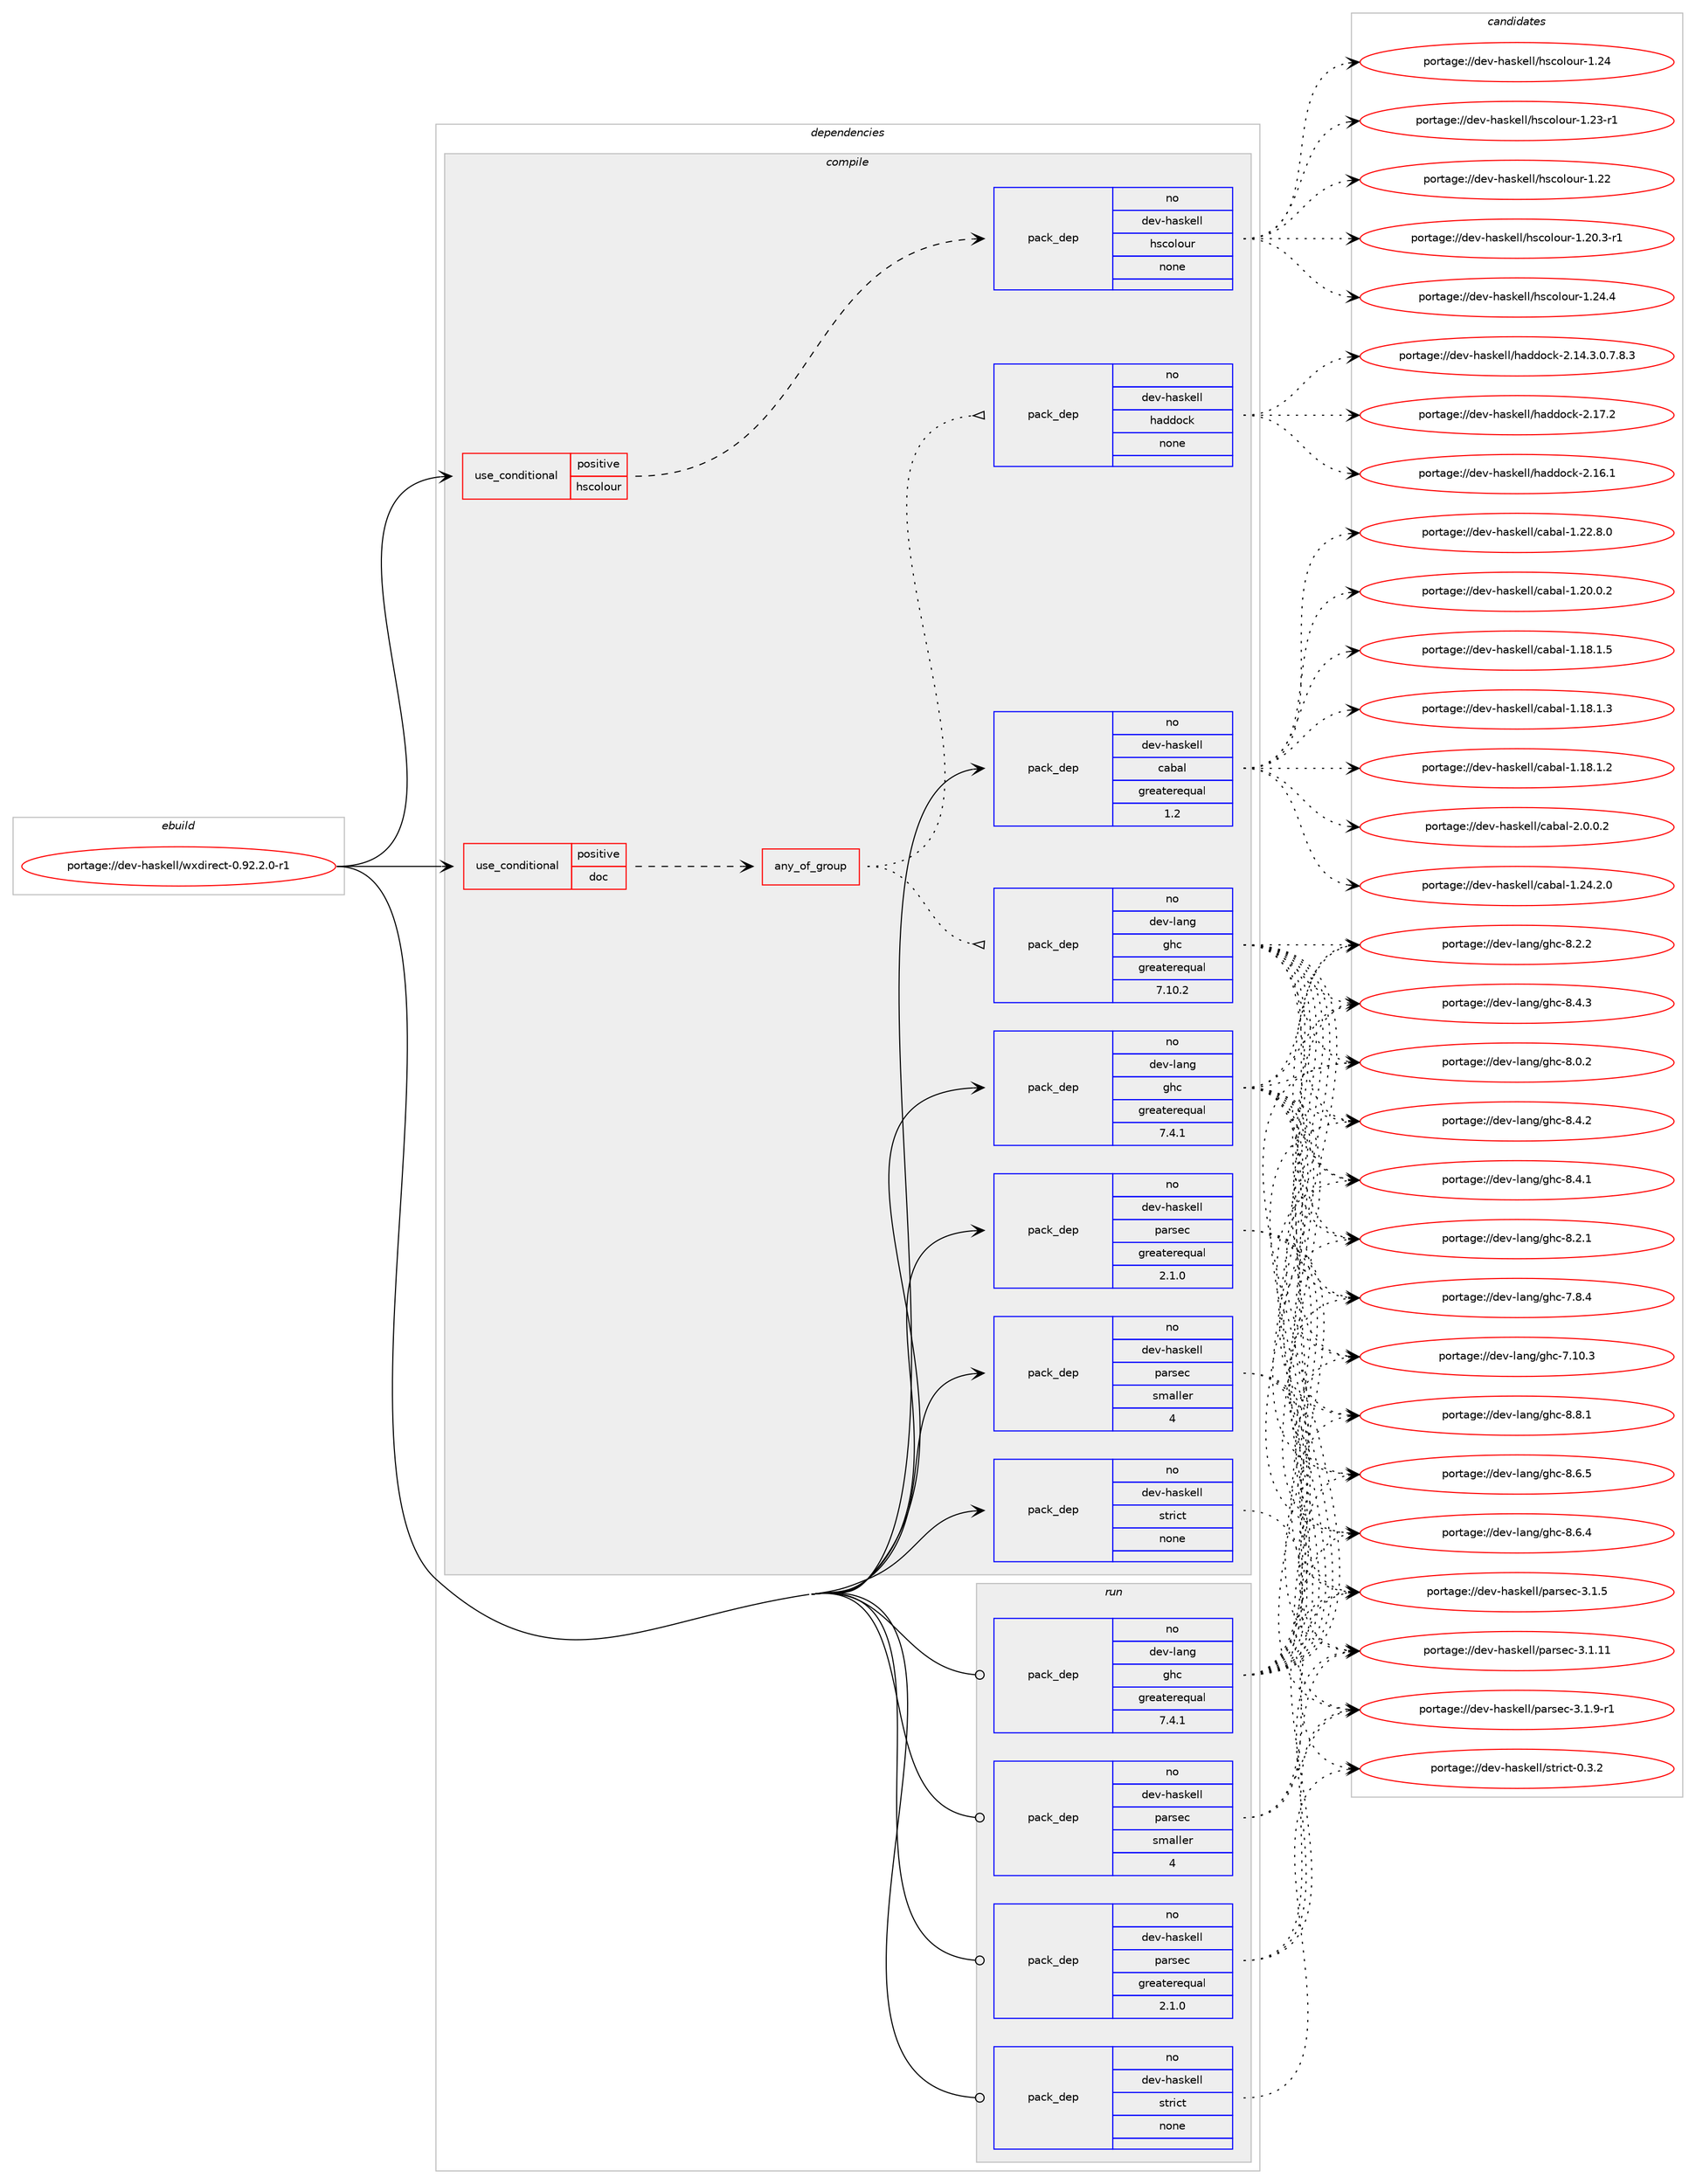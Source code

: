digraph prolog {

# *************
# Graph options
# *************

newrank=true;
concentrate=true;
compound=true;
graph [rankdir=LR,fontname=Helvetica,fontsize=10,ranksep=1.5];#, ranksep=2.5, nodesep=0.2];
edge  [arrowhead=vee];
node  [fontname=Helvetica,fontsize=10];

# **********
# The ebuild
# **********

subgraph cluster_leftcol {
color=gray;
label=<<i>ebuild</i>>;
id [label="portage://dev-haskell/wxdirect-0.92.2.0-r1", color=red, width=4, href="../dev-haskell/wxdirect-0.92.2.0-r1.svg"];
}

# ****************
# The dependencies
# ****************

subgraph cluster_midcol {
color=gray;
label=<<i>dependencies</i>>;
subgraph cluster_compile {
fillcolor="#eeeeee";
style=filled;
label=<<i>compile</i>>;
subgraph cond130990 {
dependency538558 [label=<<TABLE BORDER="0" CELLBORDER="1" CELLSPACING="0" CELLPADDING="4"><TR><TD ROWSPAN="3" CELLPADDING="10">use_conditional</TD></TR><TR><TD>positive</TD></TR><TR><TD>doc</TD></TR></TABLE>>, shape=none, color=red];
subgraph any5473 {
dependency538559 [label=<<TABLE BORDER="0" CELLBORDER="1" CELLSPACING="0" CELLPADDING="4"><TR><TD CELLPADDING="10">any_of_group</TD></TR></TABLE>>, shape=none, color=red];subgraph pack401858 {
dependency538560 [label=<<TABLE BORDER="0" CELLBORDER="1" CELLSPACING="0" CELLPADDING="4" WIDTH="220"><TR><TD ROWSPAN="6" CELLPADDING="30">pack_dep</TD></TR><TR><TD WIDTH="110">no</TD></TR><TR><TD>dev-haskell</TD></TR><TR><TD>haddock</TD></TR><TR><TD>none</TD></TR><TR><TD></TD></TR></TABLE>>, shape=none, color=blue];
}
dependency538559:e -> dependency538560:w [weight=20,style="dotted",arrowhead="oinv"];
subgraph pack401859 {
dependency538561 [label=<<TABLE BORDER="0" CELLBORDER="1" CELLSPACING="0" CELLPADDING="4" WIDTH="220"><TR><TD ROWSPAN="6" CELLPADDING="30">pack_dep</TD></TR><TR><TD WIDTH="110">no</TD></TR><TR><TD>dev-lang</TD></TR><TR><TD>ghc</TD></TR><TR><TD>greaterequal</TD></TR><TR><TD>7.10.2</TD></TR></TABLE>>, shape=none, color=blue];
}
dependency538559:e -> dependency538561:w [weight=20,style="dotted",arrowhead="oinv"];
}
dependency538558:e -> dependency538559:w [weight=20,style="dashed",arrowhead="vee"];
}
id:e -> dependency538558:w [weight=20,style="solid",arrowhead="vee"];
subgraph cond130991 {
dependency538562 [label=<<TABLE BORDER="0" CELLBORDER="1" CELLSPACING="0" CELLPADDING="4"><TR><TD ROWSPAN="3" CELLPADDING="10">use_conditional</TD></TR><TR><TD>positive</TD></TR><TR><TD>hscolour</TD></TR></TABLE>>, shape=none, color=red];
subgraph pack401860 {
dependency538563 [label=<<TABLE BORDER="0" CELLBORDER="1" CELLSPACING="0" CELLPADDING="4" WIDTH="220"><TR><TD ROWSPAN="6" CELLPADDING="30">pack_dep</TD></TR><TR><TD WIDTH="110">no</TD></TR><TR><TD>dev-haskell</TD></TR><TR><TD>hscolour</TD></TR><TR><TD>none</TD></TR><TR><TD></TD></TR></TABLE>>, shape=none, color=blue];
}
dependency538562:e -> dependency538563:w [weight=20,style="dashed",arrowhead="vee"];
}
id:e -> dependency538562:w [weight=20,style="solid",arrowhead="vee"];
subgraph pack401861 {
dependency538564 [label=<<TABLE BORDER="0" CELLBORDER="1" CELLSPACING="0" CELLPADDING="4" WIDTH="220"><TR><TD ROWSPAN="6" CELLPADDING="30">pack_dep</TD></TR><TR><TD WIDTH="110">no</TD></TR><TR><TD>dev-haskell</TD></TR><TR><TD>cabal</TD></TR><TR><TD>greaterequal</TD></TR><TR><TD>1.2</TD></TR></TABLE>>, shape=none, color=blue];
}
id:e -> dependency538564:w [weight=20,style="solid",arrowhead="vee"];
subgraph pack401862 {
dependency538565 [label=<<TABLE BORDER="0" CELLBORDER="1" CELLSPACING="0" CELLPADDING="4" WIDTH="220"><TR><TD ROWSPAN="6" CELLPADDING="30">pack_dep</TD></TR><TR><TD WIDTH="110">no</TD></TR><TR><TD>dev-haskell</TD></TR><TR><TD>parsec</TD></TR><TR><TD>greaterequal</TD></TR><TR><TD>2.1.0</TD></TR></TABLE>>, shape=none, color=blue];
}
id:e -> dependency538565:w [weight=20,style="solid",arrowhead="vee"];
subgraph pack401863 {
dependency538566 [label=<<TABLE BORDER="0" CELLBORDER="1" CELLSPACING="0" CELLPADDING="4" WIDTH="220"><TR><TD ROWSPAN="6" CELLPADDING="30">pack_dep</TD></TR><TR><TD WIDTH="110">no</TD></TR><TR><TD>dev-haskell</TD></TR><TR><TD>parsec</TD></TR><TR><TD>smaller</TD></TR><TR><TD>4</TD></TR></TABLE>>, shape=none, color=blue];
}
id:e -> dependency538566:w [weight=20,style="solid",arrowhead="vee"];
subgraph pack401864 {
dependency538567 [label=<<TABLE BORDER="0" CELLBORDER="1" CELLSPACING="0" CELLPADDING="4" WIDTH="220"><TR><TD ROWSPAN="6" CELLPADDING="30">pack_dep</TD></TR><TR><TD WIDTH="110">no</TD></TR><TR><TD>dev-haskell</TD></TR><TR><TD>strict</TD></TR><TR><TD>none</TD></TR><TR><TD></TD></TR></TABLE>>, shape=none, color=blue];
}
id:e -> dependency538567:w [weight=20,style="solid",arrowhead="vee"];
subgraph pack401865 {
dependency538568 [label=<<TABLE BORDER="0" CELLBORDER="1" CELLSPACING="0" CELLPADDING="4" WIDTH="220"><TR><TD ROWSPAN="6" CELLPADDING="30">pack_dep</TD></TR><TR><TD WIDTH="110">no</TD></TR><TR><TD>dev-lang</TD></TR><TR><TD>ghc</TD></TR><TR><TD>greaterequal</TD></TR><TR><TD>7.4.1</TD></TR></TABLE>>, shape=none, color=blue];
}
id:e -> dependency538568:w [weight=20,style="solid",arrowhead="vee"];
}
subgraph cluster_compileandrun {
fillcolor="#eeeeee";
style=filled;
label=<<i>compile and run</i>>;
}
subgraph cluster_run {
fillcolor="#eeeeee";
style=filled;
label=<<i>run</i>>;
subgraph pack401866 {
dependency538569 [label=<<TABLE BORDER="0" CELLBORDER="1" CELLSPACING="0" CELLPADDING="4" WIDTH="220"><TR><TD ROWSPAN="6" CELLPADDING="30">pack_dep</TD></TR><TR><TD WIDTH="110">no</TD></TR><TR><TD>dev-haskell</TD></TR><TR><TD>parsec</TD></TR><TR><TD>greaterequal</TD></TR><TR><TD>2.1.0</TD></TR></TABLE>>, shape=none, color=blue];
}
id:e -> dependency538569:w [weight=20,style="solid",arrowhead="odot"];
subgraph pack401867 {
dependency538570 [label=<<TABLE BORDER="0" CELLBORDER="1" CELLSPACING="0" CELLPADDING="4" WIDTH="220"><TR><TD ROWSPAN="6" CELLPADDING="30">pack_dep</TD></TR><TR><TD WIDTH="110">no</TD></TR><TR><TD>dev-haskell</TD></TR><TR><TD>parsec</TD></TR><TR><TD>smaller</TD></TR><TR><TD>4</TD></TR></TABLE>>, shape=none, color=blue];
}
id:e -> dependency538570:w [weight=20,style="solid",arrowhead="odot"];
subgraph pack401868 {
dependency538571 [label=<<TABLE BORDER="0" CELLBORDER="1" CELLSPACING="0" CELLPADDING="4" WIDTH="220"><TR><TD ROWSPAN="6" CELLPADDING="30">pack_dep</TD></TR><TR><TD WIDTH="110">no</TD></TR><TR><TD>dev-haskell</TD></TR><TR><TD>strict</TD></TR><TR><TD>none</TD></TR><TR><TD></TD></TR></TABLE>>, shape=none, color=blue];
}
id:e -> dependency538571:w [weight=20,style="solid",arrowhead="odot"];
subgraph pack401869 {
dependency538572 [label=<<TABLE BORDER="0" CELLBORDER="1" CELLSPACING="0" CELLPADDING="4" WIDTH="220"><TR><TD ROWSPAN="6" CELLPADDING="30">pack_dep</TD></TR><TR><TD WIDTH="110">no</TD></TR><TR><TD>dev-lang</TD></TR><TR><TD>ghc</TD></TR><TR><TD>greaterequal</TD></TR><TR><TD>7.4.1</TD></TR></TABLE>>, shape=none, color=blue];
}
id:e -> dependency538572:w [weight=20,style="solid",arrowhead="odot"];
}
}

# **************
# The candidates
# **************

subgraph cluster_choices {
rank=same;
color=gray;
label=<<i>candidates</i>>;

subgraph choice401858 {
color=black;
nodesep=1;
choice100101118451049711510710110810847104971001001119910745504649554650 [label="portage://dev-haskell/haddock-2.17.2", color=red, width=4,href="../dev-haskell/haddock-2.17.2.svg"];
choice100101118451049711510710110810847104971001001119910745504649544649 [label="portage://dev-haskell/haddock-2.16.1", color=red, width=4,href="../dev-haskell/haddock-2.16.1.svg"];
choice1001011184510497115107101108108471049710010011199107455046495246514648465546564651 [label="portage://dev-haskell/haddock-2.14.3.0.7.8.3", color=red, width=4,href="../dev-haskell/haddock-2.14.3.0.7.8.3.svg"];
dependency538560:e -> choice100101118451049711510710110810847104971001001119910745504649554650:w [style=dotted,weight="100"];
dependency538560:e -> choice100101118451049711510710110810847104971001001119910745504649544649:w [style=dotted,weight="100"];
dependency538560:e -> choice1001011184510497115107101108108471049710010011199107455046495246514648465546564651:w [style=dotted,weight="100"];
}
subgraph choice401859 {
color=black;
nodesep=1;
choice10010111845108971101034710310499455646564649 [label="portage://dev-lang/ghc-8.8.1", color=red, width=4,href="../dev-lang/ghc-8.8.1.svg"];
choice10010111845108971101034710310499455646544653 [label="portage://dev-lang/ghc-8.6.5", color=red, width=4,href="../dev-lang/ghc-8.6.5.svg"];
choice10010111845108971101034710310499455646544652 [label="portage://dev-lang/ghc-8.6.4", color=red, width=4,href="../dev-lang/ghc-8.6.4.svg"];
choice10010111845108971101034710310499455646524651 [label="portage://dev-lang/ghc-8.4.3", color=red, width=4,href="../dev-lang/ghc-8.4.3.svg"];
choice10010111845108971101034710310499455646524650 [label="portage://dev-lang/ghc-8.4.2", color=red, width=4,href="../dev-lang/ghc-8.4.2.svg"];
choice10010111845108971101034710310499455646524649 [label="portage://dev-lang/ghc-8.4.1", color=red, width=4,href="../dev-lang/ghc-8.4.1.svg"];
choice10010111845108971101034710310499455646504650 [label="portage://dev-lang/ghc-8.2.2", color=red, width=4,href="../dev-lang/ghc-8.2.2.svg"];
choice10010111845108971101034710310499455646504649 [label="portage://dev-lang/ghc-8.2.1", color=red, width=4,href="../dev-lang/ghc-8.2.1.svg"];
choice10010111845108971101034710310499455646484650 [label="portage://dev-lang/ghc-8.0.2", color=red, width=4,href="../dev-lang/ghc-8.0.2.svg"];
choice10010111845108971101034710310499455546564652 [label="portage://dev-lang/ghc-7.8.4", color=red, width=4,href="../dev-lang/ghc-7.8.4.svg"];
choice1001011184510897110103471031049945554649484651 [label="portage://dev-lang/ghc-7.10.3", color=red, width=4,href="../dev-lang/ghc-7.10.3.svg"];
dependency538561:e -> choice10010111845108971101034710310499455646564649:w [style=dotted,weight="100"];
dependency538561:e -> choice10010111845108971101034710310499455646544653:w [style=dotted,weight="100"];
dependency538561:e -> choice10010111845108971101034710310499455646544652:w [style=dotted,weight="100"];
dependency538561:e -> choice10010111845108971101034710310499455646524651:w [style=dotted,weight="100"];
dependency538561:e -> choice10010111845108971101034710310499455646524650:w [style=dotted,weight="100"];
dependency538561:e -> choice10010111845108971101034710310499455646524649:w [style=dotted,weight="100"];
dependency538561:e -> choice10010111845108971101034710310499455646504650:w [style=dotted,weight="100"];
dependency538561:e -> choice10010111845108971101034710310499455646504649:w [style=dotted,weight="100"];
dependency538561:e -> choice10010111845108971101034710310499455646484650:w [style=dotted,weight="100"];
dependency538561:e -> choice10010111845108971101034710310499455546564652:w [style=dotted,weight="100"];
dependency538561:e -> choice1001011184510897110103471031049945554649484651:w [style=dotted,weight="100"];
}
subgraph choice401860 {
color=black;
nodesep=1;
choice1001011184510497115107101108108471041159911110811111711445494650524652 [label="portage://dev-haskell/hscolour-1.24.4", color=red, width=4,href="../dev-haskell/hscolour-1.24.4.svg"];
choice100101118451049711510710110810847104115991111081111171144549465052 [label="portage://dev-haskell/hscolour-1.24", color=red, width=4,href="../dev-haskell/hscolour-1.24.svg"];
choice1001011184510497115107101108108471041159911110811111711445494650514511449 [label="portage://dev-haskell/hscolour-1.23-r1", color=red, width=4,href="../dev-haskell/hscolour-1.23-r1.svg"];
choice100101118451049711510710110810847104115991111081111171144549465050 [label="portage://dev-haskell/hscolour-1.22", color=red, width=4,href="../dev-haskell/hscolour-1.22.svg"];
choice10010111845104971151071011081084710411599111108111117114454946504846514511449 [label="portage://dev-haskell/hscolour-1.20.3-r1", color=red, width=4,href="../dev-haskell/hscolour-1.20.3-r1.svg"];
dependency538563:e -> choice1001011184510497115107101108108471041159911110811111711445494650524652:w [style=dotted,weight="100"];
dependency538563:e -> choice100101118451049711510710110810847104115991111081111171144549465052:w [style=dotted,weight="100"];
dependency538563:e -> choice1001011184510497115107101108108471041159911110811111711445494650514511449:w [style=dotted,weight="100"];
dependency538563:e -> choice100101118451049711510710110810847104115991111081111171144549465050:w [style=dotted,weight="100"];
dependency538563:e -> choice10010111845104971151071011081084710411599111108111117114454946504846514511449:w [style=dotted,weight="100"];
}
subgraph choice401861 {
color=black;
nodesep=1;
choice100101118451049711510710110810847999798971084550464846484650 [label="portage://dev-haskell/cabal-2.0.0.2", color=red, width=4,href="../dev-haskell/cabal-2.0.0.2.svg"];
choice10010111845104971151071011081084799979897108454946505246504648 [label="portage://dev-haskell/cabal-1.24.2.0", color=red, width=4,href="../dev-haskell/cabal-1.24.2.0.svg"];
choice10010111845104971151071011081084799979897108454946505046564648 [label="portage://dev-haskell/cabal-1.22.8.0", color=red, width=4,href="../dev-haskell/cabal-1.22.8.0.svg"];
choice10010111845104971151071011081084799979897108454946504846484650 [label="portage://dev-haskell/cabal-1.20.0.2", color=red, width=4,href="../dev-haskell/cabal-1.20.0.2.svg"];
choice10010111845104971151071011081084799979897108454946495646494653 [label="portage://dev-haskell/cabal-1.18.1.5", color=red, width=4,href="../dev-haskell/cabal-1.18.1.5.svg"];
choice10010111845104971151071011081084799979897108454946495646494651 [label="portage://dev-haskell/cabal-1.18.1.3", color=red, width=4,href="../dev-haskell/cabal-1.18.1.3.svg"];
choice10010111845104971151071011081084799979897108454946495646494650 [label="portage://dev-haskell/cabal-1.18.1.2", color=red, width=4,href="../dev-haskell/cabal-1.18.1.2.svg"];
dependency538564:e -> choice100101118451049711510710110810847999798971084550464846484650:w [style=dotted,weight="100"];
dependency538564:e -> choice10010111845104971151071011081084799979897108454946505246504648:w [style=dotted,weight="100"];
dependency538564:e -> choice10010111845104971151071011081084799979897108454946505046564648:w [style=dotted,weight="100"];
dependency538564:e -> choice10010111845104971151071011081084799979897108454946504846484650:w [style=dotted,weight="100"];
dependency538564:e -> choice10010111845104971151071011081084799979897108454946495646494653:w [style=dotted,weight="100"];
dependency538564:e -> choice10010111845104971151071011081084799979897108454946495646494651:w [style=dotted,weight="100"];
dependency538564:e -> choice10010111845104971151071011081084799979897108454946495646494650:w [style=dotted,weight="100"];
}
subgraph choice401862 {
color=black;
nodesep=1;
choice10010111845104971151071011081084711297114115101994551464946574511449 [label="portage://dev-haskell/parsec-3.1.9-r1", color=red, width=4,href="../dev-haskell/parsec-3.1.9-r1.svg"];
choice1001011184510497115107101108108471129711411510199455146494653 [label="portage://dev-haskell/parsec-3.1.5", color=red, width=4,href="../dev-haskell/parsec-3.1.5.svg"];
choice100101118451049711510710110810847112971141151019945514649464949 [label="portage://dev-haskell/parsec-3.1.11", color=red, width=4,href="../dev-haskell/parsec-3.1.11.svg"];
dependency538565:e -> choice10010111845104971151071011081084711297114115101994551464946574511449:w [style=dotted,weight="100"];
dependency538565:e -> choice1001011184510497115107101108108471129711411510199455146494653:w [style=dotted,weight="100"];
dependency538565:e -> choice100101118451049711510710110810847112971141151019945514649464949:w [style=dotted,weight="100"];
}
subgraph choice401863 {
color=black;
nodesep=1;
choice10010111845104971151071011081084711297114115101994551464946574511449 [label="portage://dev-haskell/parsec-3.1.9-r1", color=red, width=4,href="../dev-haskell/parsec-3.1.9-r1.svg"];
choice1001011184510497115107101108108471129711411510199455146494653 [label="portage://dev-haskell/parsec-3.1.5", color=red, width=4,href="../dev-haskell/parsec-3.1.5.svg"];
choice100101118451049711510710110810847112971141151019945514649464949 [label="portage://dev-haskell/parsec-3.1.11", color=red, width=4,href="../dev-haskell/parsec-3.1.11.svg"];
dependency538566:e -> choice10010111845104971151071011081084711297114115101994551464946574511449:w [style=dotted,weight="100"];
dependency538566:e -> choice1001011184510497115107101108108471129711411510199455146494653:w [style=dotted,weight="100"];
dependency538566:e -> choice100101118451049711510710110810847112971141151019945514649464949:w [style=dotted,weight="100"];
}
subgraph choice401864 {
color=black;
nodesep=1;
choice10010111845104971151071011081084711511611410599116454846514650 [label="portage://dev-haskell/strict-0.3.2", color=red, width=4,href="../dev-haskell/strict-0.3.2.svg"];
dependency538567:e -> choice10010111845104971151071011081084711511611410599116454846514650:w [style=dotted,weight="100"];
}
subgraph choice401865 {
color=black;
nodesep=1;
choice10010111845108971101034710310499455646564649 [label="portage://dev-lang/ghc-8.8.1", color=red, width=4,href="../dev-lang/ghc-8.8.1.svg"];
choice10010111845108971101034710310499455646544653 [label="portage://dev-lang/ghc-8.6.5", color=red, width=4,href="../dev-lang/ghc-8.6.5.svg"];
choice10010111845108971101034710310499455646544652 [label="portage://dev-lang/ghc-8.6.4", color=red, width=4,href="../dev-lang/ghc-8.6.4.svg"];
choice10010111845108971101034710310499455646524651 [label="portage://dev-lang/ghc-8.4.3", color=red, width=4,href="../dev-lang/ghc-8.4.3.svg"];
choice10010111845108971101034710310499455646524650 [label="portage://dev-lang/ghc-8.4.2", color=red, width=4,href="../dev-lang/ghc-8.4.2.svg"];
choice10010111845108971101034710310499455646524649 [label="portage://dev-lang/ghc-8.4.1", color=red, width=4,href="../dev-lang/ghc-8.4.1.svg"];
choice10010111845108971101034710310499455646504650 [label="portage://dev-lang/ghc-8.2.2", color=red, width=4,href="../dev-lang/ghc-8.2.2.svg"];
choice10010111845108971101034710310499455646504649 [label="portage://dev-lang/ghc-8.2.1", color=red, width=4,href="../dev-lang/ghc-8.2.1.svg"];
choice10010111845108971101034710310499455646484650 [label="portage://dev-lang/ghc-8.0.2", color=red, width=4,href="../dev-lang/ghc-8.0.2.svg"];
choice10010111845108971101034710310499455546564652 [label="portage://dev-lang/ghc-7.8.4", color=red, width=4,href="../dev-lang/ghc-7.8.4.svg"];
choice1001011184510897110103471031049945554649484651 [label="portage://dev-lang/ghc-7.10.3", color=red, width=4,href="../dev-lang/ghc-7.10.3.svg"];
dependency538568:e -> choice10010111845108971101034710310499455646564649:w [style=dotted,weight="100"];
dependency538568:e -> choice10010111845108971101034710310499455646544653:w [style=dotted,weight="100"];
dependency538568:e -> choice10010111845108971101034710310499455646544652:w [style=dotted,weight="100"];
dependency538568:e -> choice10010111845108971101034710310499455646524651:w [style=dotted,weight="100"];
dependency538568:e -> choice10010111845108971101034710310499455646524650:w [style=dotted,weight="100"];
dependency538568:e -> choice10010111845108971101034710310499455646524649:w [style=dotted,weight="100"];
dependency538568:e -> choice10010111845108971101034710310499455646504650:w [style=dotted,weight="100"];
dependency538568:e -> choice10010111845108971101034710310499455646504649:w [style=dotted,weight="100"];
dependency538568:e -> choice10010111845108971101034710310499455646484650:w [style=dotted,weight="100"];
dependency538568:e -> choice10010111845108971101034710310499455546564652:w [style=dotted,weight="100"];
dependency538568:e -> choice1001011184510897110103471031049945554649484651:w [style=dotted,weight="100"];
}
subgraph choice401866 {
color=black;
nodesep=1;
choice10010111845104971151071011081084711297114115101994551464946574511449 [label="portage://dev-haskell/parsec-3.1.9-r1", color=red, width=4,href="../dev-haskell/parsec-3.1.9-r1.svg"];
choice1001011184510497115107101108108471129711411510199455146494653 [label="portage://dev-haskell/parsec-3.1.5", color=red, width=4,href="../dev-haskell/parsec-3.1.5.svg"];
choice100101118451049711510710110810847112971141151019945514649464949 [label="portage://dev-haskell/parsec-3.1.11", color=red, width=4,href="../dev-haskell/parsec-3.1.11.svg"];
dependency538569:e -> choice10010111845104971151071011081084711297114115101994551464946574511449:w [style=dotted,weight="100"];
dependency538569:e -> choice1001011184510497115107101108108471129711411510199455146494653:w [style=dotted,weight="100"];
dependency538569:e -> choice100101118451049711510710110810847112971141151019945514649464949:w [style=dotted,weight="100"];
}
subgraph choice401867 {
color=black;
nodesep=1;
choice10010111845104971151071011081084711297114115101994551464946574511449 [label="portage://dev-haskell/parsec-3.1.9-r1", color=red, width=4,href="../dev-haskell/parsec-3.1.9-r1.svg"];
choice1001011184510497115107101108108471129711411510199455146494653 [label="portage://dev-haskell/parsec-3.1.5", color=red, width=4,href="../dev-haskell/parsec-3.1.5.svg"];
choice100101118451049711510710110810847112971141151019945514649464949 [label="portage://dev-haskell/parsec-3.1.11", color=red, width=4,href="../dev-haskell/parsec-3.1.11.svg"];
dependency538570:e -> choice10010111845104971151071011081084711297114115101994551464946574511449:w [style=dotted,weight="100"];
dependency538570:e -> choice1001011184510497115107101108108471129711411510199455146494653:w [style=dotted,weight="100"];
dependency538570:e -> choice100101118451049711510710110810847112971141151019945514649464949:w [style=dotted,weight="100"];
}
subgraph choice401868 {
color=black;
nodesep=1;
choice10010111845104971151071011081084711511611410599116454846514650 [label="portage://dev-haskell/strict-0.3.2", color=red, width=4,href="../dev-haskell/strict-0.3.2.svg"];
dependency538571:e -> choice10010111845104971151071011081084711511611410599116454846514650:w [style=dotted,weight="100"];
}
subgraph choice401869 {
color=black;
nodesep=1;
choice10010111845108971101034710310499455646564649 [label="portage://dev-lang/ghc-8.8.1", color=red, width=4,href="../dev-lang/ghc-8.8.1.svg"];
choice10010111845108971101034710310499455646544653 [label="portage://dev-lang/ghc-8.6.5", color=red, width=4,href="../dev-lang/ghc-8.6.5.svg"];
choice10010111845108971101034710310499455646544652 [label="portage://dev-lang/ghc-8.6.4", color=red, width=4,href="../dev-lang/ghc-8.6.4.svg"];
choice10010111845108971101034710310499455646524651 [label="portage://dev-lang/ghc-8.4.3", color=red, width=4,href="../dev-lang/ghc-8.4.3.svg"];
choice10010111845108971101034710310499455646524650 [label="portage://dev-lang/ghc-8.4.2", color=red, width=4,href="../dev-lang/ghc-8.4.2.svg"];
choice10010111845108971101034710310499455646524649 [label="portage://dev-lang/ghc-8.4.1", color=red, width=4,href="../dev-lang/ghc-8.4.1.svg"];
choice10010111845108971101034710310499455646504650 [label="portage://dev-lang/ghc-8.2.2", color=red, width=4,href="../dev-lang/ghc-8.2.2.svg"];
choice10010111845108971101034710310499455646504649 [label="portage://dev-lang/ghc-8.2.1", color=red, width=4,href="../dev-lang/ghc-8.2.1.svg"];
choice10010111845108971101034710310499455646484650 [label="portage://dev-lang/ghc-8.0.2", color=red, width=4,href="../dev-lang/ghc-8.0.2.svg"];
choice10010111845108971101034710310499455546564652 [label="portage://dev-lang/ghc-7.8.4", color=red, width=4,href="../dev-lang/ghc-7.8.4.svg"];
choice1001011184510897110103471031049945554649484651 [label="portage://dev-lang/ghc-7.10.3", color=red, width=4,href="../dev-lang/ghc-7.10.3.svg"];
dependency538572:e -> choice10010111845108971101034710310499455646564649:w [style=dotted,weight="100"];
dependency538572:e -> choice10010111845108971101034710310499455646544653:w [style=dotted,weight="100"];
dependency538572:e -> choice10010111845108971101034710310499455646544652:w [style=dotted,weight="100"];
dependency538572:e -> choice10010111845108971101034710310499455646524651:w [style=dotted,weight="100"];
dependency538572:e -> choice10010111845108971101034710310499455646524650:w [style=dotted,weight="100"];
dependency538572:e -> choice10010111845108971101034710310499455646524649:w [style=dotted,weight="100"];
dependency538572:e -> choice10010111845108971101034710310499455646504650:w [style=dotted,weight="100"];
dependency538572:e -> choice10010111845108971101034710310499455646504649:w [style=dotted,weight="100"];
dependency538572:e -> choice10010111845108971101034710310499455646484650:w [style=dotted,weight="100"];
dependency538572:e -> choice10010111845108971101034710310499455546564652:w [style=dotted,weight="100"];
dependency538572:e -> choice1001011184510897110103471031049945554649484651:w [style=dotted,weight="100"];
}
}

}
